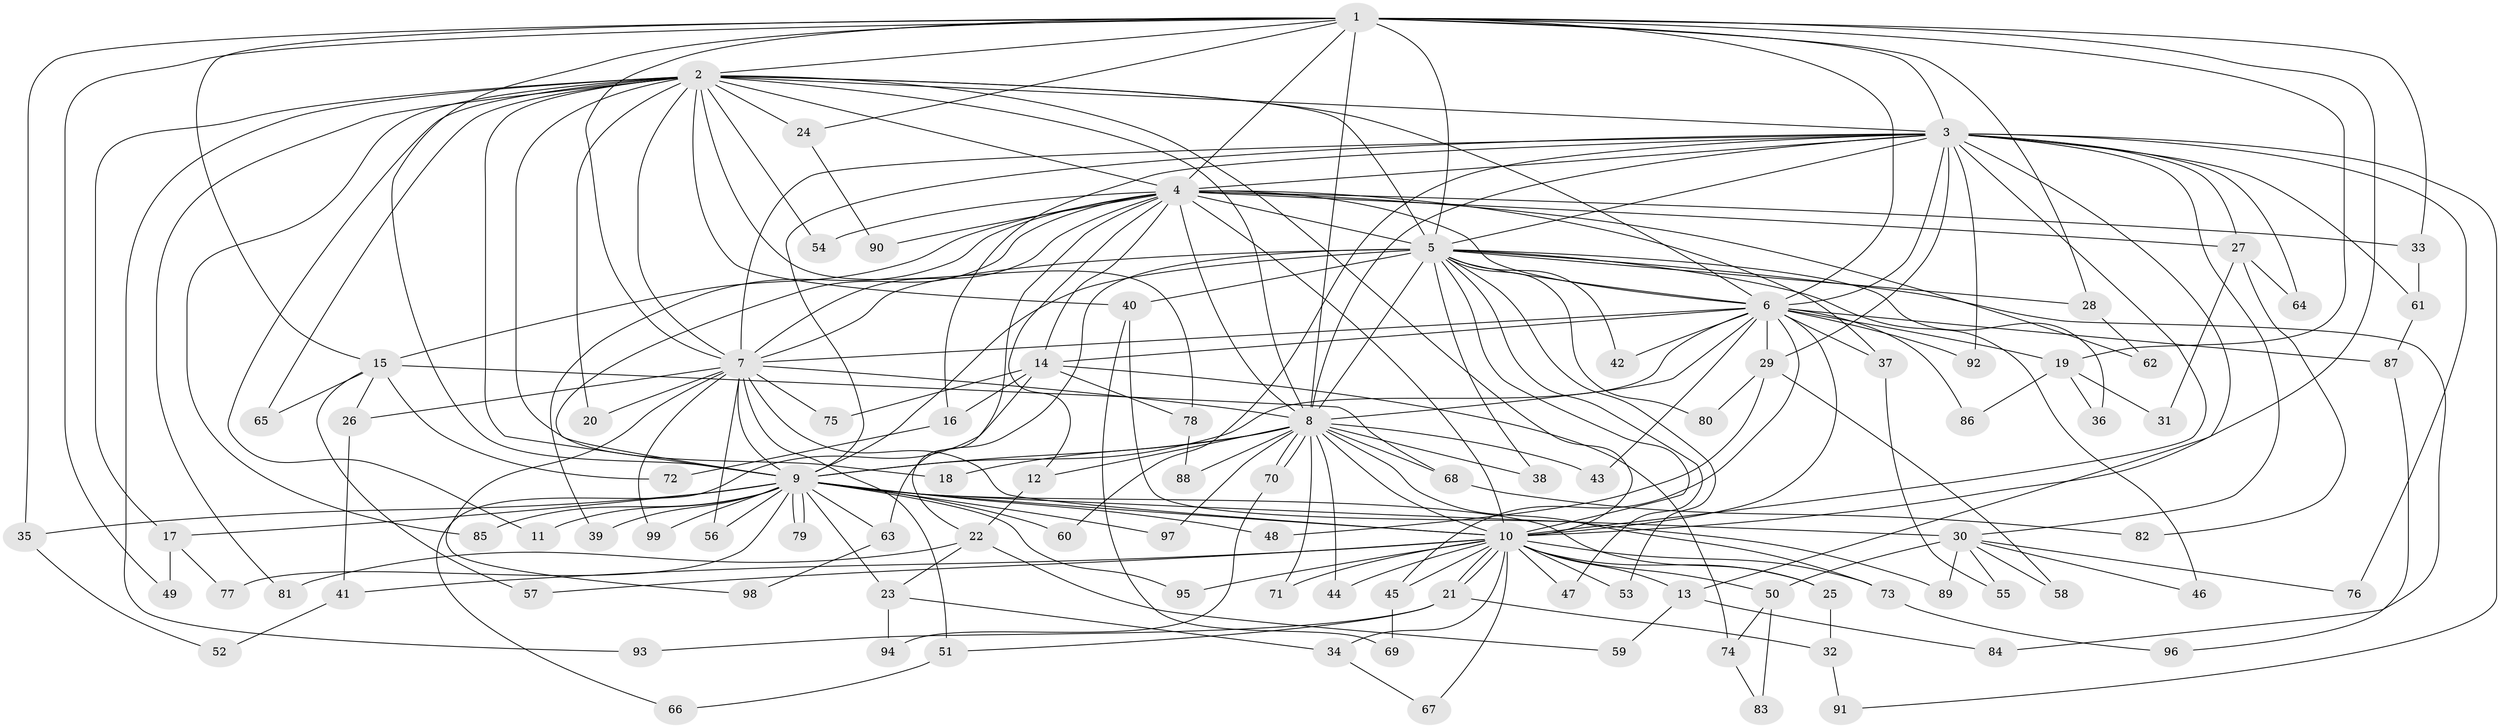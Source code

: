 // coarse degree distribution, {16: 0.013513513513513514, 19: 0.02702702702702703, 18: 0.02702702702702703, 17: 0.013513513513513514, 30: 0.013513513513513514, 15: 0.013513513513513514, 26: 0.013513513513513514, 2: 0.527027027027027, 5: 0.05405405405405406, 4: 0.08108108108108109, 7: 0.02702702702702703, 3: 0.1891891891891892}
// Generated by graph-tools (version 1.1) at 2025/23/03/03/25 07:23:45]
// undirected, 99 vertices, 223 edges
graph export_dot {
graph [start="1"]
  node [color=gray90,style=filled];
  1;
  2;
  3;
  4;
  5;
  6;
  7;
  8;
  9;
  10;
  11;
  12;
  13;
  14;
  15;
  16;
  17;
  18;
  19;
  20;
  21;
  22;
  23;
  24;
  25;
  26;
  27;
  28;
  29;
  30;
  31;
  32;
  33;
  34;
  35;
  36;
  37;
  38;
  39;
  40;
  41;
  42;
  43;
  44;
  45;
  46;
  47;
  48;
  49;
  50;
  51;
  52;
  53;
  54;
  55;
  56;
  57;
  58;
  59;
  60;
  61;
  62;
  63;
  64;
  65;
  66;
  67;
  68;
  69;
  70;
  71;
  72;
  73;
  74;
  75;
  76;
  77;
  78;
  79;
  80;
  81;
  82;
  83;
  84;
  85;
  86;
  87;
  88;
  89;
  90;
  91;
  92;
  93;
  94;
  95;
  96;
  97;
  98;
  99;
  1 -- 2;
  1 -- 3;
  1 -- 4;
  1 -- 5;
  1 -- 6;
  1 -- 7;
  1 -- 8;
  1 -- 9;
  1 -- 10;
  1 -- 15;
  1 -- 19;
  1 -- 24;
  1 -- 28;
  1 -- 33;
  1 -- 35;
  1 -- 49;
  2 -- 3;
  2 -- 4;
  2 -- 5;
  2 -- 6;
  2 -- 7;
  2 -- 8;
  2 -- 9;
  2 -- 10;
  2 -- 11;
  2 -- 17;
  2 -- 18;
  2 -- 20;
  2 -- 24;
  2 -- 40;
  2 -- 54;
  2 -- 65;
  2 -- 78;
  2 -- 81;
  2 -- 85;
  2 -- 93;
  3 -- 4;
  3 -- 5;
  3 -- 6;
  3 -- 7;
  3 -- 8;
  3 -- 9;
  3 -- 10;
  3 -- 13;
  3 -- 16;
  3 -- 27;
  3 -- 29;
  3 -- 30;
  3 -- 60;
  3 -- 61;
  3 -- 64;
  3 -- 76;
  3 -- 91;
  3 -- 92;
  4 -- 5;
  4 -- 6;
  4 -- 7;
  4 -- 8;
  4 -- 9;
  4 -- 10;
  4 -- 12;
  4 -- 14;
  4 -- 15;
  4 -- 22;
  4 -- 27;
  4 -- 33;
  4 -- 37;
  4 -- 39;
  4 -- 54;
  4 -- 62;
  4 -- 90;
  5 -- 6;
  5 -- 7;
  5 -- 8;
  5 -- 9;
  5 -- 10;
  5 -- 28;
  5 -- 36;
  5 -- 38;
  5 -- 40;
  5 -- 42;
  5 -- 46;
  5 -- 47;
  5 -- 53;
  5 -- 63;
  5 -- 80;
  5 -- 84;
  6 -- 7;
  6 -- 8;
  6 -- 9;
  6 -- 10;
  6 -- 14;
  6 -- 19;
  6 -- 29;
  6 -- 37;
  6 -- 42;
  6 -- 43;
  6 -- 45;
  6 -- 86;
  6 -- 87;
  6 -- 92;
  7 -- 8;
  7 -- 9;
  7 -- 10;
  7 -- 20;
  7 -- 26;
  7 -- 51;
  7 -- 56;
  7 -- 75;
  7 -- 98;
  7 -- 99;
  8 -- 9;
  8 -- 10;
  8 -- 12;
  8 -- 18;
  8 -- 38;
  8 -- 43;
  8 -- 44;
  8 -- 68;
  8 -- 70;
  8 -- 70;
  8 -- 71;
  8 -- 73;
  8 -- 88;
  8 -- 97;
  9 -- 10;
  9 -- 11;
  9 -- 17;
  9 -- 23;
  9 -- 25;
  9 -- 30;
  9 -- 35;
  9 -- 39;
  9 -- 48;
  9 -- 56;
  9 -- 60;
  9 -- 63;
  9 -- 77;
  9 -- 79;
  9 -- 79;
  9 -- 85;
  9 -- 95;
  9 -- 97;
  9 -- 99;
  10 -- 13;
  10 -- 21;
  10 -- 21;
  10 -- 25;
  10 -- 34;
  10 -- 41;
  10 -- 44;
  10 -- 45;
  10 -- 47;
  10 -- 50;
  10 -- 53;
  10 -- 57;
  10 -- 67;
  10 -- 71;
  10 -- 73;
  10 -- 95;
  12 -- 22;
  13 -- 59;
  13 -- 84;
  14 -- 16;
  14 -- 66;
  14 -- 74;
  14 -- 75;
  14 -- 78;
  15 -- 26;
  15 -- 57;
  15 -- 65;
  15 -- 68;
  15 -- 72;
  16 -- 72;
  17 -- 49;
  17 -- 77;
  19 -- 31;
  19 -- 36;
  19 -- 86;
  21 -- 32;
  21 -- 51;
  21 -- 93;
  22 -- 23;
  22 -- 59;
  22 -- 81;
  23 -- 34;
  23 -- 94;
  24 -- 90;
  25 -- 32;
  26 -- 41;
  27 -- 31;
  27 -- 64;
  27 -- 82;
  28 -- 62;
  29 -- 48;
  29 -- 58;
  29 -- 80;
  30 -- 46;
  30 -- 50;
  30 -- 55;
  30 -- 58;
  30 -- 76;
  30 -- 89;
  32 -- 91;
  33 -- 61;
  34 -- 67;
  35 -- 52;
  37 -- 55;
  40 -- 69;
  40 -- 89;
  41 -- 52;
  45 -- 69;
  50 -- 74;
  50 -- 83;
  51 -- 66;
  61 -- 87;
  63 -- 98;
  68 -- 82;
  70 -- 94;
  73 -- 96;
  74 -- 83;
  78 -- 88;
  87 -- 96;
}
